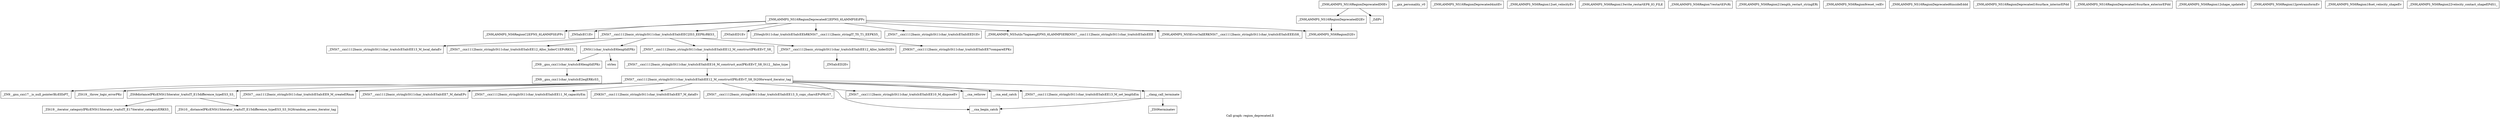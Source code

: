 digraph "Call graph: region_deprecated.ll" {
	label="Call graph: region_deprecated.ll";

	Node0x5596e7be4b60 [shape=record,label="{_ZN9LAMMPS_NS16RegionDeprecatedC2EPNS_6LAMMPSEiPPc}"];
	Node0x5596e7be4b60 -> Node0x5596e7c03530;
	Node0x5596e7be4b60 -> Node0x5596e7bfed70;
	Node0x5596e7be4b60 -> Node0x5596e7beebf0;
	Node0x5596e7be4b60 -> Node0x5596e7bef7b0;
	Node0x5596e7be4b60 -> Node0x5596e7beff20;
	Node0x5596e7be4b60 -> Node0x5596e7bf3940;
	Node0x5596e7be4b60 -> Node0x5596e7bf16f0;
	Node0x5596e7be4b60 -> Node0x5596e7c15550;
	Node0x5596e7be4b60 -> Node0x5596e7bf2360;
	Node0x5596e7bfa3b0 [shape=record,label="{__gxx_personality_v0}"];
	Node0x5596e7bef7b0 [shape=record,label="{_ZNSaIcED1Ev}"];
	Node0x5596e7beff20 [shape=record,label="{_ZSteqIcSt11char_traitsIcESaIcEEbRKNSt7__cxx1112basic_stringIT_T0_T1_EEPKS5_}"];
	Node0x5596e7beff20 -> Node0x5596e7bfb540;
	Node0x5596e7c03530 [shape=record,label="{_ZN9LAMMPS_NS6RegionC2EPNS_6LAMMPSEiPPc}"];
	Node0x5596e7bfed70 [shape=record,label="{_ZNSaIcEC1Ev}"];
	Node0x5596e7beebf0 [shape=record,label="{_ZNSt7__cxx1112basic_stringIcSt11char_traitsIcESaIcEEC2IS3_EEPKcRKS3_}"];
	Node0x5596e7beebf0 -> Node0x5596e7bf7070;
	Node0x5596e7beebf0 -> Node0x5596e7bf7860;
	Node0x5596e7beebf0 -> Node0x5596e7bf8610;
	Node0x5596e7beebf0 -> Node0x5596e7bf88d0;
	Node0x5596e7beebf0 -> Node0x5596e7bf96c0;
	Node0x5596e7bf96c0 [shape=record,label="{_ZNSt7__cxx1112basic_stringIcSt11char_traitsIcESaIcEE12_Alloc_hiderD2Ev}"];
	Node0x5596e7bf96c0 -> Node0x5596e7bf3ef0;
	Node0x5596e7bfd560 [shape=record,label="{_ZNSt7__cxx1112basic_stringIcSt11char_traitsIcESaIcEE16_M_construct_auxIPKcEEvT_S8_St12__false_type}"];
	Node0x5596e7bfd560 -> Node0x5596e7bf3f70;
	Node0x5596e7c15550 [shape=record,label="{_ZN9LAMMPS_NS5utils7logmesgEPNS_6LAMMPSERKNSt7__cxx1112basic_stringIcSt11char_traitsIcESaIcEEE}"];
	Node0x5596e7bf16f0 [shape=record,label="{_ZNSt7__cxx1112basic_stringIcSt11char_traitsIcESaIcEED1Ev}"];
	Node0x5596e7bf2360 [shape=record,label="{_ZN9LAMMPS_NS5Error3allERKNSt7__cxx1112basic_stringIcSt11char_traitsIcESaIcEEEiS8_}"];
	Node0x5596e7bf3940 [shape=record,label="{_ZN9LAMMPS_NS6RegionD2Ev}"];
	Node0x5596e7bfe080 [shape=record,label="{_ZN9LAMMPS_NS16RegionDeprecatedD2Ev}"];
	Node0x5596e7bfe080 -> Node0x5596e7bf3940;
	Node0x5596e7c031e0 [shape=record,label="{_ZN9LAMMPS_NS16RegionDeprecatedD0Ev}"];
	Node0x5596e7c031e0 -> Node0x5596e7bfe080;
	Node0x5596e7c031e0 -> Node0x5596e7c04f50;
	Node0x5596e7c05b80 [shape=record,label="{_ZN9LAMMPS_NS16RegionDeprecated4initEv}"];
	Node0x5596e7c069e0 [shape=record,label="{_ZN9LAMMPS_NS6Region12set_velocityEv}"];
	Node0x5596e7c03b00 [shape=record,label="{_ZN9LAMMPS_NS6Region13write_restartEP8_IO_FILE}"];
	Node0x5596e7c08330 [shape=record,label="{_ZN9LAMMPS_NS6Region7restartEPcRi}"];
	Node0x5596e7c092d0 [shape=record,label="{_ZN9LAMMPS_NS6Region21length_restart_stringERi}"];
	Node0x5596e7be4970 [shape=record,label="{_ZN9LAMMPS_NS6Region9reset_velEv}"];
	Node0x5596e7c04c10 [shape=record,label="{_ZN9LAMMPS_NS16RegionDeprecated6insideEddd}"];
	Node0x5596e7bfeed0 [shape=record,label="{_ZN9LAMMPS_NS16RegionDeprecated16surface_interiorEPdd}"];
	Node0x5596e7c05170 [shape=record,label="{_ZN9LAMMPS_NS16RegionDeprecated16surface_exteriorEPdd}"];
	Node0x5596e7c06380 [shape=record,label="{_ZN9LAMMPS_NS6Region12shape_updateEv}"];
	Node0x5596e7c07580 [shape=record,label="{_ZN9LAMMPS_NS6Region12pretransformEv}"];
	Node0x5596e7bfa4b0 [shape=record,label="{_ZN9LAMMPS_NS6Region18set_velocity_shapeEv}"];
	Node0x5596e7bf1a60 [shape=record,label="{_ZN9LAMMPS_NS6Region22velocity_contact_shapeEPdS1_}"];
	Node0x5596e7bf7070 [shape=record,label="{_ZNSt7__cxx1112basic_stringIcSt11char_traitsIcESaIcEE13_M_local_dataEv}"];
	Node0x5596e7bf7860 [shape=record,label="{_ZNSt7__cxx1112basic_stringIcSt11char_traitsIcESaIcEE12_Alloc_hiderC1EPcRKS3_}"];
	Node0x5596e7bf88d0 [shape=record,label="{_ZNSt7__cxx1112basic_stringIcSt11char_traitsIcESaIcEE12_M_constructIPKcEEvT_S8_}"];
	Node0x5596e7bf88d0 -> Node0x5596e7bfd560;
	Node0x5596e7bf8610 [shape=record,label="{_ZNSt11char_traitsIcE6lengthEPKc}"];
	Node0x5596e7bf8610 -> Node0x5596e7bfb7a0;
	Node0x5596e7bf8610 -> Node0x5596e7c0bdb0;
	Node0x5596e7bf3f70 [shape=record,label="{_ZNSt7__cxx1112basic_stringIcSt11char_traitsIcESaIcEE12_M_constructIPKcEEvT_S8_St20forward_iterator_tag}"];
	Node0x5596e7bf3f70 -> Node0x5596e7c08860;
	Node0x5596e7bf3f70 -> Node0x5596e7c089c0;
	Node0x5596e7bf3f70 -> Node0x5596e7c08a40;
	Node0x5596e7bf3f70 -> Node0x5596e7c073c0;
	Node0x5596e7bf3f70 -> Node0x5596e7c19af0;
	Node0x5596e7bf3f70 -> Node0x5596e7c19b70;
	Node0x5596e7bf3f70 -> Node0x5596e7c19bf0;
	Node0x5596e7bf3f70 -> Node0x5596e7c19c70;
	Node0x5596e7bf3f70 -> Node0x5596e7c19cf0;
	Node0x5596e7bf3f70 -> Node0x5596e7c19d70;
	Node0x5596e7bf3f70 -> Node0x5596e7c19df0;
	Node0x5596e7bf3f70 -> Node0x5596e7c19e70;
	Node0x5596e7bf3f70 -> Node0x5596e7c19ef0;
	Node0x5596e7bf3f70 -> Node0x5596e7c19f70;
	Node0x5596e7c08860 [shape=record,label="{_ZN9__gnu_cxx17__is_null_pointerIKcEEbPT_}"];
	Node0x5596e7c089c0 [shape=record,label="{_ZSt19__throw_logic_errorPKc}"];
	Node0x5596e7c08a40 [shape=record,label="{_ZSt8distanceIPKcENSt15iterator_traitsIT_E15difference_typeES3_S3_}"];
	Node0x5596e7c08a40 -> Node0x5596e7c1b220;
	Node0x5596e7c08a40 -> Node0x5596e7c1b2a0;
	Node0x5596e7c19af0 [shape=record,label="{_ZNSt7__cxx1112basic_stringIcSt11char_traitsIcESaIcEE7_M_dataEPc}"];
	Node0x5596e7c073c0 [shape=record,label="{_ZNSt7__cxx1112basic_stringIcSt11char_traitsIcESaIcEE9_M_createERmm}"];
	Node0x5596e7c19b70 [shape=record,label="{_ZNSt7__cxx1112basic_stringIcSt11char_traitsIcESaIcEE11_M_capacityEm}"];
	Node0x5596e7c19c70 [shape=record,label="{_ZNSt7__cxx1112basic_stringIcSt11char_traitsIcESaIcEE13_S_copy_charsEPcPKcS7_}"];
	Node0x5596e7c19bf0 [shape=record,label="{_ZNKSt7__cxx1112basic_stringIcSt11char_traitsIcESaIcEE7_M_dataEv}"];
	Node0x5596e7c19cf0 [shape=record,label="{__cxa_begin_catch}"];
	Node0x5596e7c19d70 [shape=record,label="{_ZNSt7__cxx1112basic_stringIcSt11char_traitsIcESaIcEE10_M_disposeEv}"];
	Node0x5596e7c19df0 [shape=record,label="{__cxa_rethrow}"];
	Node0x5596e7c19e70 [shape=record,label="{__cxa_end_catch}"];
	Node0x5596e7c19f70 [shape=record,label="{__clang_call_terminate}"];
	Node0x5596e7c19f70 -> Node0x5596e7c19cf0;
	Node0x5596e7c19f70 -> Node0x5596e7c1b320;
	Node0x5596e7c1b320 [shape=record,label="{_ZSt9terminatev}"];
	Node0x5596e7c19ef0 [shape=record,label="{_ZNSt7__cxx1112basic_stringIcSt11char_traitsIcESaIcEE13_M_set_lengthEm}"];
	Node0x5596e7c1b2a0 [shape=record,label="{_ZSt10__distanceIPKcENSt15iterator_traitsIT_E15difference_typeES3_S3_St26random_access_iterator_tag}"];
	Node0x5596e7c1b220 [shape=record,label="{_ZSt19__iterator_categoryIPKcENSt15iterator_traitsIT_E17iterator_categoryERKS3_}"];
	Node0x5596e7bfb7a0 [shape=record,label="{_ZN9__gnu_cxx11char_traitsIcE6lengthEPKc}"];
	Node0x5596e7bfb7a0 -> Node0x5596e7c1b3a0;
	Node0x5596e7c0bdb0 [shape=record,label="{strlen}"];
	Node0x5596e7c1b3a0 [shape=record,label="{_ZN9__gnu_cxx11char_traitsIcE2eqERKcS3_}"];
	Node0x5596e7bf3ef0 [shape=record,label="{_ZNSaIcED2Ev}"];
	Node0x5596e7bfb540 [shape=record,label="{_ZNKSt7__cxx1112basic_stringIcSt11char_traitsIcESaIcEE7compareEPKc}"];
	Node0x5596e7c04f50 [shape=record,label="{_ZdlPv}"];
}
